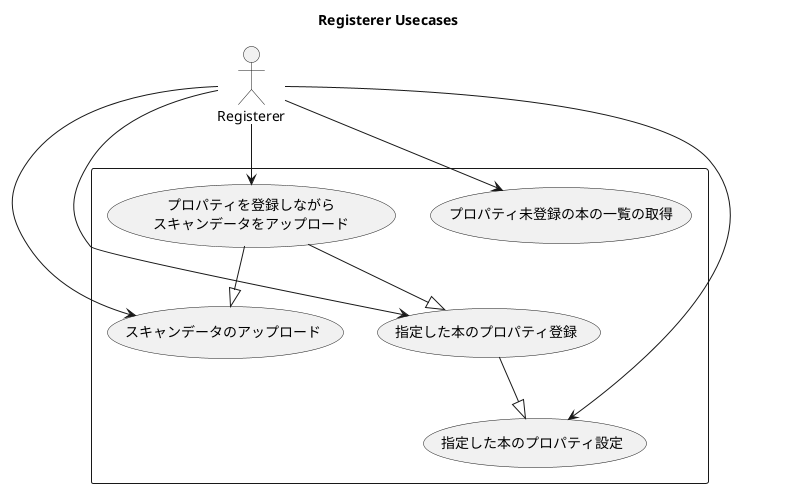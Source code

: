 @startuml
title Registerer Usecases

actor Registerer as r

rectangle {
   usecase "スキャンデータのアップロード" as u1
   usecase "指定した本のプロパティ登録" as u2
   usecase "指定した本のプロパティ設定" as u3
   usecase "プロパティ未登録の本の一覧の取得" as u4
   usecase "プロパティを登録しながら\nスキャンデータをアップロード" as u5

   r --> u1
   r --> u2
   u2 --|> u3
   r --> u3
   r --> u4
   r --> u5
   u5 --|> u1
   u5 --|> u2
}
@enduml